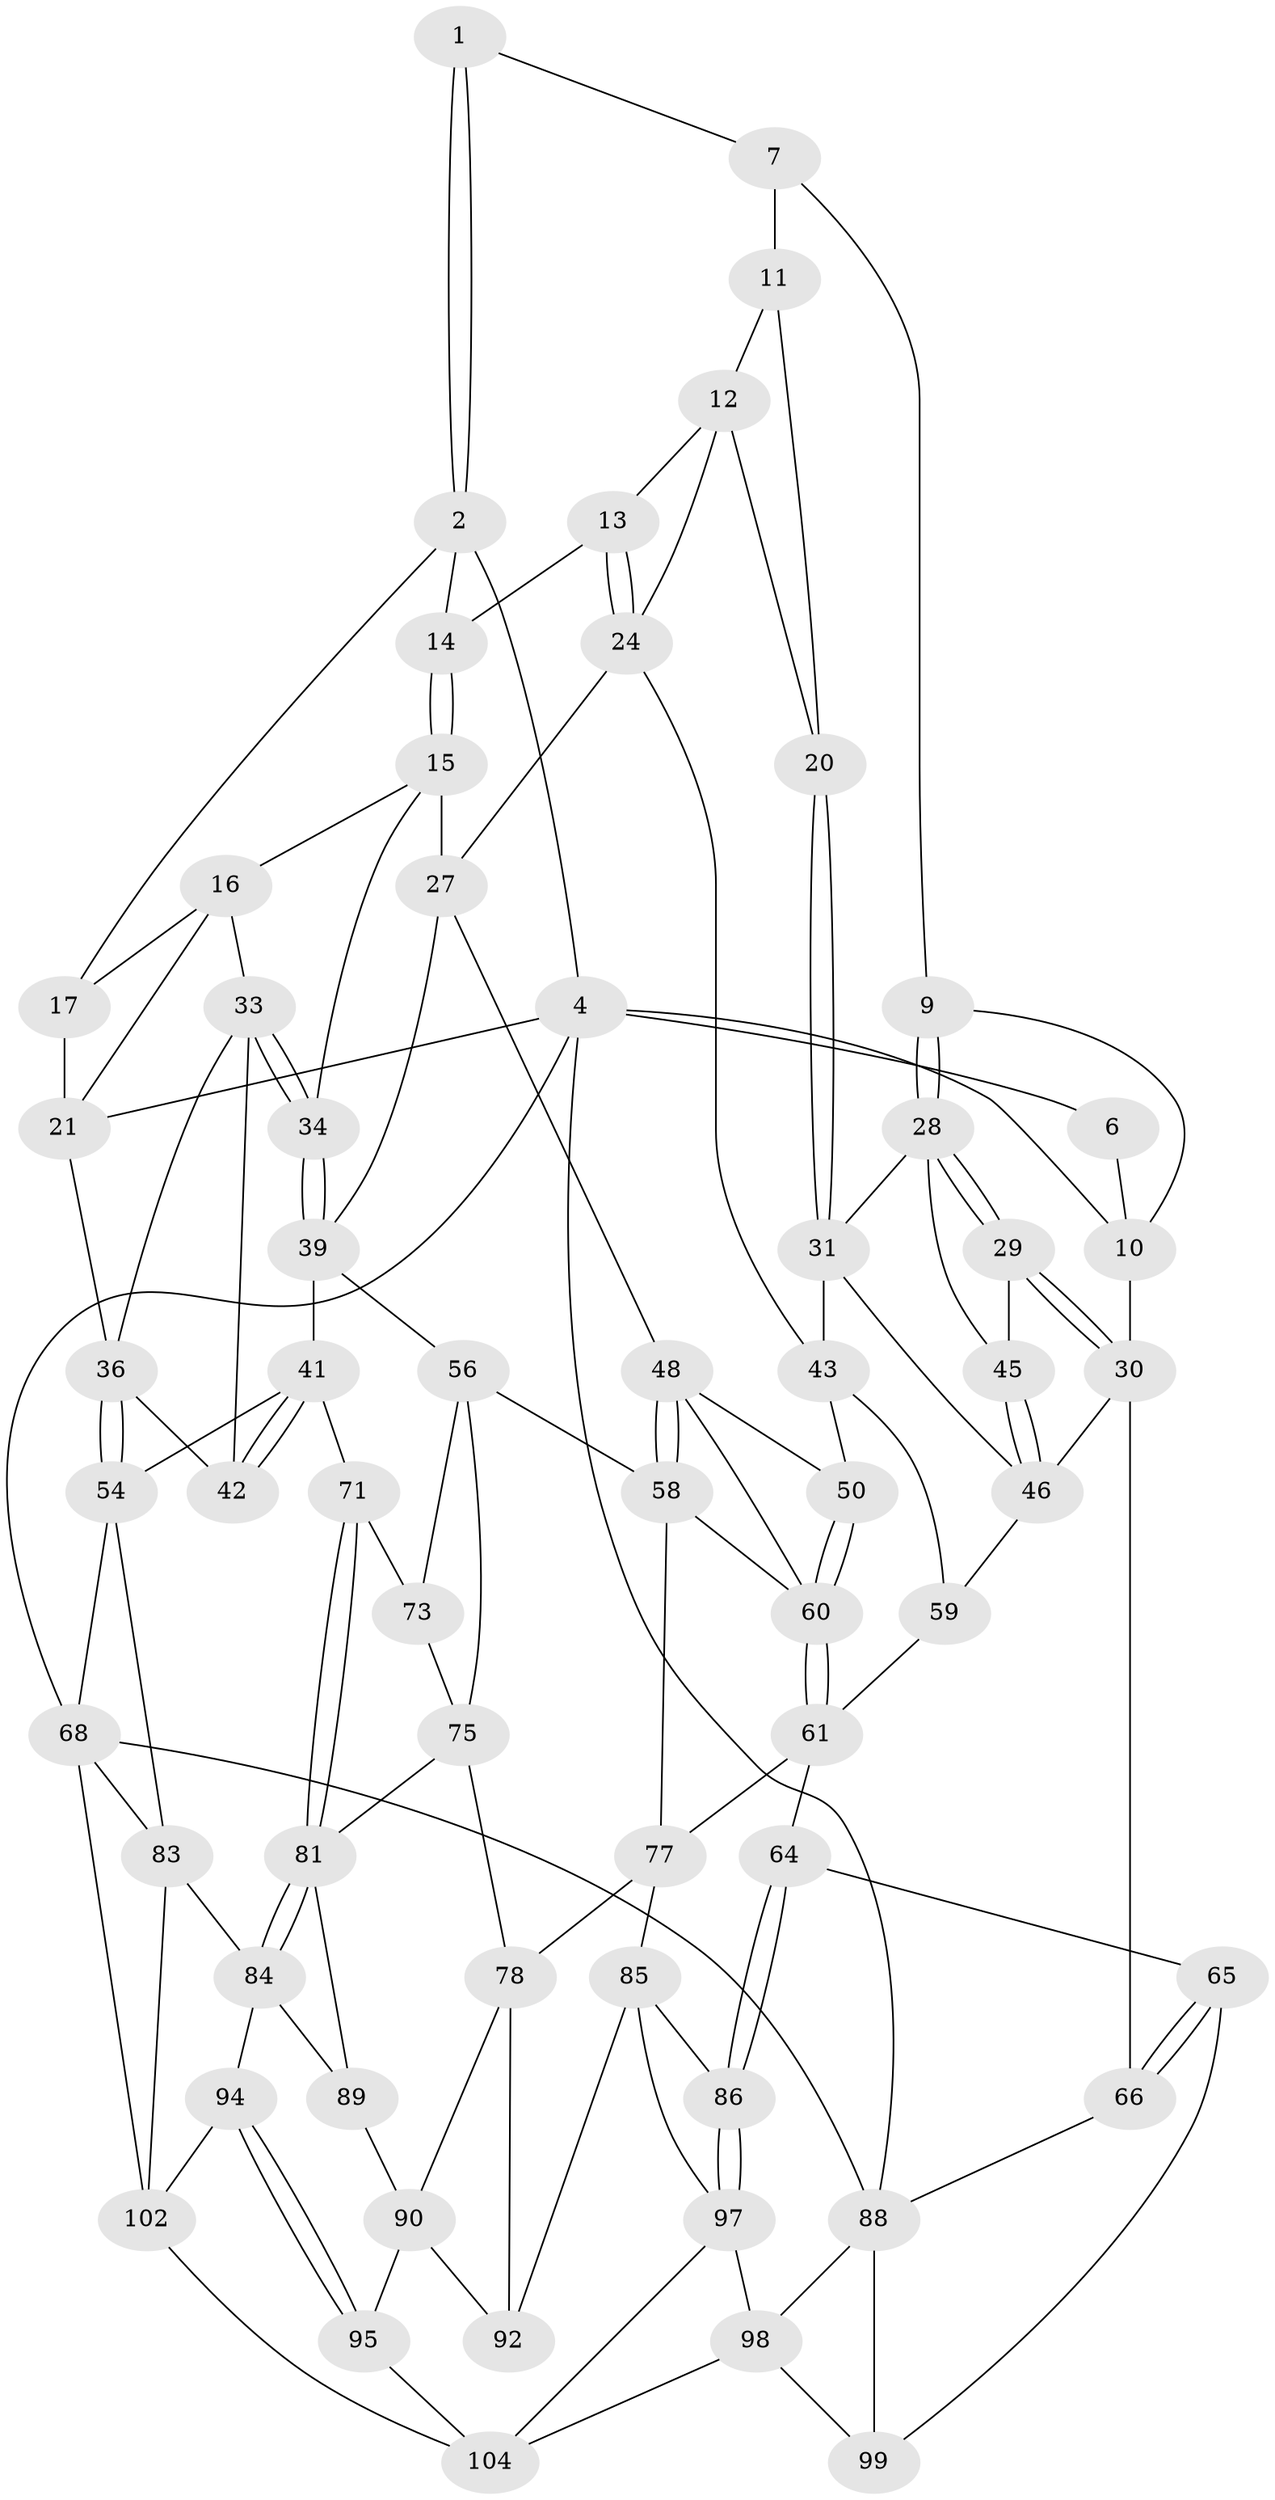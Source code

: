 // original degree distribution, {3: 0.018518518518518517, 5: 0.46296296296296297, 6: 0.25, 4: 0.26851851851851855}
// Generated by graph-tools (version 1.1) at 2025/11/02/27/25 16:11:55]
// undirected, 64 vertices, 137 edges
graph export_dot {
graph [start="1"]
  node [color=gray90,style=filled];
  1 [pos="+0+0"];
  2 [pos="+0.44742839919692445+0",super="+3"];
  4 [pos="+1+0",super="+5"];
  6 [pos="+0+0"];
  7 [pos="+0.15974245266323733+0.07568491198805403",super="+8"];
  9 [pos="+0.0720023433127203+0.1759384623763287"];
  10 [pos="+0.07013147021516618+0.17457271386554893",super="+23"];
  11 [pos="+0.3156272822641607+0.1119341400855838",super="+18"];
  12 [pos="+0.3369062933853543+0.11163335979561231",super="+19"];
  13 [pos="+0.3805242202395093+0.09296561608401697"];
  14 [pos="+0.45912340937912693+0"];
  15 [pos="+0.6469064694439451+0.1370957991869408",super="+26"];
  16 [pos="+0.682147169615493+0.12255244734208835",super="+22"];
  17 [pos="+0.7217430399121025+0.10078113603831093"];
  20 [pos="+0.18946543600694501+0.25426892991838496"];
  21 [pos="+0.9364284129642886+0.17373725161167355",super="+35"];
  24 [pos="+0.41252524942150065+0.2691566213371953",super="+25"];
  27 [pos="+0.42844889024754096+0.27718931326230856",super="+47"];
  28 [pos="+0.04137929484735294+0.2836330180953926",super="+32"];
  29 [pos="+0+0.32748038965587767"];
  30 [pos="+0+0.42700206060798584",super="+53"];
  31 [pos="+0.18630172048190394+0.2731753701483131",super="+44"];
  33 [pos="+0.8819544522983871+0.2269161025088086",super="+38"];
  34 [pos="+0.6716037449804563+0.24582270739346496"];
  36 [pos="+1+0.38402906664627784",super="+37"];
  39 [pos="+0.6686656014523209+0.27590486018054766",super="+40"];
  41 [pos="+0.8213784939958716+0.3889822850774597",super="+55"];
  42 [pos="+0.839742502040854+0.3688158270017031"];
  43 [pos="+0.30958863303607176+0.3766346341025559",super="+51"];
  45 [pos="+0.10896718358049401+0.35271526345363596"];
  46 [pos="+0.1532715325719713+0.4010538993162035",super="+52"];
  48 [pos="+0.5107057621496602+0.4259205070049087",super="+49"];
  50 [pos="+0.321880104789153+0.4161002216936564"];
  54 [pos="+1+0.44025212663623864",super="+70"];
  56 [pos="+0.7254523366461169+0.45159560205366794",super="+57"];
  58 [pos="+0.5508355071243503+0.4879095619809072",super="+67"];
  59 [pos="+0.17937333840554326+0.4723738624119028"];
  60 [pos="+0.3144130999578516+0.5155057850892582",super="+63"];
  61 [pos="+0.29382872153711925+0.5539375600663736",super="+62"];
  64 [pos="+0.24194200182821263+0.6520261354027682"];
  65 [pos="+0.1311960505410746+0.6323322564718669",super="+100"];
  66 [pos="+0+0.5429341491131733",super="+87"];
  68 [pos="+1+1",super="+69"];
  71 [pos="+0.8842525655401462+0.5630487318230631",super="+72"];
  73 [pos="+0.7269975457461184+0.4537687189371105",super="+74"];
  75 [pos="+0.7704611826418615+0.588684202576805",super="+76"];
  77 [pos="+0.46019692909719584+0.5783550345863155",super="+80"];
  78 [pos="+0.6211299256646344+0.6347370952453469",super="+79"];
  81 [pos="+0.9034807046126457+0.6762282219453564",super="+82"];
  83 [pos="+0.9386779794249624+0.7068366260640596",super="+101"];
  84 [pos="+0.9276792601346924+0.7005815016267593",super="+93"];
  85 [pos="+0.38922563855450476+0.7117458370363675",super="+96"];
  86 [pos="+0.2569728191525691+0.6836953081533582"];
  88 [pos="+0+1",super="+106"];
  89 [pos="+0.74363412875379+0.6924469601013526"];
  90 [pos="+0.7366504310776224+0.6910462548089639",super="+91"];
  92 [pos="+0.5802078225570652+0.8301075444915513"];
  94 [pos="+0.7586980966211883+0.8291464798526202"];
  95 [pos="+0.6418094416954591+0.8683457450106729"];
  97 [pos="+0.2359207623591907+0.7570307043648993",super="+103"];
  98 [pos="+0.143284222818976+0.8170316613399923",super="+105"];
  99 [pos="+0.12330377844933331+0.8250158414325488"];
  102 [pos="+0.8085127429127605+0.8601294090873992",super="+107"];
  104 [pos="+0.3205581582607494+1",super="+108"];
  1 -- 2;
  1 -- 2;
  1 -- 7;
  2 -- 14;
  2 -- 17;
  2 -- 4;
  4 -- 68;
  4 -- 21;
  4 -- 88;
  4 -- 10;
  4 -- 6;
  6 -- 10;
  7 -- 11 [weight=2];
  7 -- 9;
  9 -- 10;
  9 -- 28;
  9 -- 28;
  10 -- 30;
  11 -- 12;
  11 -- 20;
  12 -- 13;
  12 -- 20;
  12 -- 24;
  13 -- 14;
  13 -- 24;
  13 -- 24;
  14 -- 15;
  14 -- 15;
  15 -- 16;
  15 -- 34;
  15 -- 27;
  16 -- 17;
  16 -- 33;
  16 -- 21;
  17 -- 21;
  20 -- 31;
  20 -- 31;
  21 -- 36;
  24 -- 27;
  24 -- 43;
  27 -- 48;
  27 -- 39;
  28 -- 29;
  28 -- 29;
  28 -- 45;
  28 -- 31;
  29 -- 30;
  29 -- 30;
  29 -- 45;
  30 -- 46;
  30 -- 66;
  31 -- 43;
  31 -- 46;
  33 -- 34;
  33 -- 34;
  33 -- 42;
  33 -- 36;
  34 -- 39;
  34 -- 39;
  36 -- 54;
  36 -- 54;
  36 -- 42;
  39 -- 56;
  39 -- 41;
  41 -- 42;
  41 -- 42;
  41 -- 54;
  41 -- 71;
  43 -- 59;
  43 -- 50;
  45 -- 46;
  45 -- 46;
  46 -- 59;
  48 -- 58;
  48 -- 58;
  48 -- 50;
  48 -- 60;
  50 -- 60;
  50 -- 60;
  54 -- 83;
  54 -- 68;
  56 -- 73;
  56 -- 58;
  56 -- 75;
  58 -- 60;
  58 -- 77;
  59 -- 61;
  60 -- 61;
  60 -- 61;
  61 -- 77;
  61 -- 64;
  64 -- 65;
  64 -- 86;
  64 -- 86;
  65 -- 66 [weight=2];
  65 -- 66;
  65 -- 99;
  66 -- 88;
  68 -- 88;
  68 -- 83;
  68 -- 102;
  71 -- 81;
  71 -- 81;
  71 -- 73 [weight=2];
  73 -- 75;
  75 -- 78;
  75 -- 81;
  77 -- 85;
  77 -- 78;
  78 -- 90;
  78 -- 92;
  81 -- 84;
  81 -- 84;
  81 -- 89;
  83 -- 84;
  83 -- 102;
  84 -- 89;
  84 -- 94;
  85 -- 86;
  85 -- 97;
  85 -- 92;
  86 -- 97;
  86 -- 97;
  88 -- 99;
  88 -- 98;
  89 -- 90;
  90 -- 92;
  90 -- 95;
  94 -- 95;
  94 -- 95;
  94 -- 102;
  95 -- 104;
  97 -- 98;
  97 -- 104;
  98 -- 99;
  98 -- 104;
  102 -- 104;
}
